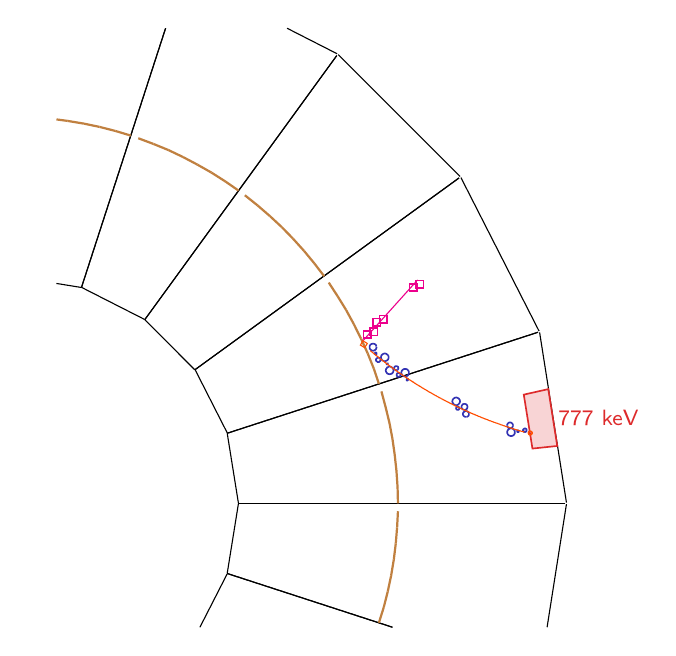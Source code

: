 \definecolor{blue}{RGB}{51,51,179}
\definecolor{red}{RGB}{221,42,43}
\definecolor{orange}{RGB}{192,128,64}
\begin{tikzpicture}[y=-1cm]
\sf
\draw[black] (5.118,23.419) -- (5.26,24.304) -- cycle;
\draw[black] (9.085,22.136) -- (9.426,24.297) -- cycle;
\draw[black] (5.256,24.306) -- (9.406,24.306);
\draw[black] (5.256,24.306) -- (9.406,24.306);
\draw[black] (4.712,22.614) -- (5.118,23.412) -- cycle;
\draw[black] (8.086,20.17) -- (9.078,22.119) -- cycle;
\draw[black] (5.116,23.417) -- (9.064,22.134);
\draw[black] (5.116,23.417) -- (9.064,22.134);
\draw[black] (4.072,21.975) -- (4.705,22.61) -- cycle;
\draw[black] (6.528,18.608) -- (8.075,20.155) -- cycle;
\draw[black] (4.705,22.612) -- (8.062,20.174);
\draw[black] (4.705,22.612) -- (8.062,20.174);
\draw[black] (3.27,21.565) -- (4.068,21.971) -- cycle;
\draw[black] (5.878,18.273) -- (6.513,18.597) -- cycle;
\draw[black] (4.07,21.975) -- (6.509,18.62);
\draw[black] (4.07,21.975) -- (6.509,18.62);
\draw[black] (2.949,21.514) -- (3.264,21.565) -- cycle;
\draw[black] (3.266,21.567) -- (4.335,18.273);
\draw[black] (3.266,21.567) -- (4.335,18.273);
\draw[black] (5.118,25.201) -- (4.771,25.88) -- cycle;
\draw[black] (5.26,24.31) -- (5.118,25.193) -- cycle;
\draw[black] (9.426,24.316) -- (9.18,25.88) -- cycle;
\draw[black] (5.116,25.197) -- (7.216,25.88);
\draw[black] (5.116,25.197) -- (7.216,25.88);
\draw[orange,thick] (7.281,24.102) -- (7.286,24.306) -- cycle;
\draw[orange,thick] (7.267,23.895) -- (7.281,24.102) -- (7.267,23.895) -- (7.281,24.102);
\draw[orange,thick] (7.245,23.692) -- (7.267,23.895) -- cycle;
\draw[orange,thick] (7.216,23.487) -- (7.245,23.692) -- (7.216,23.487) -- (7.245,23.692);
\draw[orange,thick] (7.178,23.285) -- (7.216,23.487) -- cycle;
\draw[orange,thick] (7.129,23.084) -- (7.178,23.285) -- (7.129,23.084) -- (7.178,23.285);
\draw[orange,thick] (7.076,22.885) -- (7.129,23.084) -- cycle;
\draw[orange,thick] (6.979,22.595) -- (7.044,22.79) -- (6.979,22.595) -- (7.044,22.79);
\draw[orange,thick] (6.902,22.403) -- (6.979,22.595) -- cycle;
\draw[orange,thick] (6.818,22.217) -- (6.902,22.403) -- (6.818,22.217) -- (6.902,22.403);
\draw[orange,thick] (6.725,22.03) -- (6.818,22.217) -- cycle;
\draw[orange,thick] (6.627,21.85) -- (6.725,22.03) -- (6.627,21.85) -- (6.725,22.03);
\draw[orange,thick] (6.519,21.675) -- (6.627,21.85) -- cycle;
\draw[orange,thick] (6.407,21.503) -- (6.519,21.675) -- (6.407,21.503) -- (6.519,21.675);
\draw[orange,thick] (6.223,21.258) -- (6.348,21.421) -- cycle;
\draw[orange,thick] (6.092,21.099) -- (6.223,21.258) -- (6.092,21.099) -- (6.223,21.258);
\draw[orange,thick] (5.952,20.944) -- (6.092,21.099) -- cycle;
\draw[orange,thick] (5.81,20.798) -- (5.952,20.944) -- (5.81,20.798) -- (5.952,20.944);
\draw[orange,thick] (5.658,20.657) -- (5.81,20.798) -- cycle;
\draw[orange,thick] (5.503,20.523) -- (5.658,20.657) -- (5.503,20.523) -- (5.658,20.657);
\draw[orange,thick] (5.342,20.394) -- (5.503,20.523) -- cycle;
\draw[orange,thick] (5.093,20.218) -- (5.262,20.335) -- (5.093,20.218) -- (5.262,20.335);
\draw[orange,thick] (4.917,20.106) -- (5.093,20.218) -- cycle;
\draw[orange,thick] (4.739,20.005) -- (4.917,20.106) -- (4.739,20.005) -- (4.917,20.106);
\draw[orange,thick] (4.557,19.909) -- (4.739,20.005) -- cycle;
\draw[orange,thick] (4.371,19.82) -- (4.557,19.909) -- (4.371,19.82) -- (4.557,19.909);
\draw[orange,thick] (4.18,19.742) -- (4.371,19.82) -- cycle;
\draw[orange,thick] (3.988,19.67) -- (4.18,19.742) -- (3.988,19.67) -- (4.18,19.742);
\draw[orange,thick] (3.696,19.577) -- (3.893,19.636) -- cycle;
\draw[orange,thick] (3.497,19.526) -- (3.696,19.577) -- (3.497,19.526) -- (3.696,19.577);
\draw[orange,thick] (3.296,19.484) -- (3.497,19.526) -- cycle;
\draw[orange,thick] (3.092,19.45) -- (3.296,19.484) -- (3.092,19.45) -- (3.296,19.484);
\draw[orange,thick] (2.949,19.431) -- (3.092,19.45) -- cycle;
\draw[orange,thick] (7.106,25.626) -- (7.044,25.823) -- (7.106,25.626) -- (7.044,25.823);
\draw[orange,thick] (7.156,25.428) -- (7.106,25.626) -- cycle;
\draw[orange,thick] (7.199,25.226) -- (7.156,25.428) -- (7.199,25.226) -- (7.156,25.428);
\draw[orange,thick] (7.233,25.023) -- (7.199,25.226) -- cycle;
\draw[orange,thick] (7.258,24.818) -- (7.233,25.023) -- (7.258,24.818) -- (7.233,25.023);
\draw[orange,thick] (7.275,24.613) -- (7.258,24.818) -- cycle;
\draw[orange,thick] (7.286,24.407) -- (7.275,24.613) -- (7.286,24.407) -- (7.275,24.613);
\draw[semithick,blue] (8.065,23.099) -- (8.065,23.097) -- (8.065,23.093) -- (8.062,23.089) -- (8.06,23.086) -- (8.058,23.084) -- (8.056,23.082) -- (8.052,23.08) -- (8.048,23.08) -- (8.045,23.08) -- (8.041,23.08) -- (8.039,23.08) -- (8.035,23.082) -- (8.033,23.084) -- (8.029,23.086) -- (8.029,23.089) -- (8.026,23.093) -- (8.026,23.097) -- (8.024,23.099) -- (8.026,23.103) -- (8.026,23.108) -- (8.029,23.11) -- (8.029,23.112) -- (8.033,23.116) -- (8.035,23.118) -- (8.039,23.12) -- (8.041,23.12) -- (8.045,23.12) -- (8.048,23.12) -- (8.052,23.12) -- (8.056,23.118) -- (8.058,23.116) -- (8.06,23.112) -- (8.062,23.11) -- (8.065,23.108) -- (8.065,23.103) -- cycle;
\draw[semithick,blue] (8.073,23.012) -- (8.073,23.004) -- (8.071,22.993) -- (8.067,22.987) -- (8.062,22.981) -- (8.056,22.974) -- (8.048,22.97) -- (8.041,22.966) -- (8.033,22.964) -- (8.026,22.962) -- (8.016,22.964) -- (8.007,22.966) -- (8.001,22.97) -- (7.995,22.974) -- (7.988,22.981) -- (7.984,22.987) -- (7.98,22.993) -- (7.978,23.004) -- (7.976,23.012) -- (7.978,23.019) -- (7.98,23.027) -- (7.984,23.034) -- (7.988,23.042) -- (7.995,23.048) -- (8.001,23.053) -- (8.007,23.057) -- (8.016,23.059) -- (8.026,23.059) -- (8.033,23.059) -- (8.041,23.057) -- (8.048,23.053) -- (8.056,23.048) -- (8.062,23.042) -- (8.067,23.034) -- (8.071,23.027) -- (8.073,23.019) -- cycle;
\draw[semithick,blue] (8.187,23.173) -- (8.187,23.165) -- (8.187,23.161) -- (8.183,23.152) -- (8.179,23.148) -- (8.175,23.144) -- (8.168,23.139) -- (8.164,23.137) -- (8.156,23.135) -- (8.151,23.135) -- (8.145,23.135) -- (8.136,23.137) -- (8.132,23.139) -- (8.126,23.144) -- (8.122,23.148) -- (8.117,23.152) -- (8.113,23.161) -- (8.111,23.165) -- (8.111,23.173) -- (8.111,23.18) -- (8.113,23.184) -- (8.117,23.192) -- (8.122,23.197) -- (8.126,23.201) -- (8.132,23.205) -- (8.136,23.207) -- (8.145,23.209) -- (8.151,23.209) -- (8.156,23.209);
\draw[semithick,blue] (8.156,23.209) -- (8.164,23.207) -- (8.168,23.205) -- (8.175,23.201) -- (8.179,23.197) -- (8.183,23.192) -- (8.187,23.184) -- (8.187,23.18) -- (8.187,23.173);
\draw[semithick,blue] (8.17,23.082) -- (8.168,23.076) -- (8.166,23.067) -- (8.164,23.063) -- (8.162,23.057) -- (8.156,23.053) -- (8.151,23.048) -- (8.145,23.046) -- (8.139,23.044) -- (8.132,23.044) -- (8.124,23.044) -- (8.12,23.046) -- (8.111,23.048) -- (8.107,23.053) -- (8.103,23.057) -- (8.098,23.063) -- (8.096,23.067) -- (8.094,23.076) -- (8.092,23.082) -- (8.094,23.086) -- (8.096,23.095) -- (8.098,23.099) -- (8.103,23.106) -- (8.107,23.11) -- (8.111,23.114) -- (8.12,23.118) -- (8.124,23.12) -- (8.132,23.12) -- (8.139,23.12) -- (8.145,23.118) -- (8.151,23.114) -- (8.156,23.11) -- (8.162,23.106) -- (8.164,23.099) -- (8.166,23.095) -- (8.168,23.086) -- cycle;
\draw[semithick,blue] (8.771,23.404) -- (8.769,23.393) -- (8.769,23.387) -- (8.765,23.379) -- (8.759,23.372) -- (8.755,23.366) -- (8.746,23.362) -- (8.74,23.357) -- (8.731,23.355) -- (8.723,23.353) -- (8.714,23.355) -- (8.706,23.357) -- (8.697,23.362) -- (8.691,23.366) -- (8.685,23.372) -- (8.68,23.379) -- (8.676,23.387) -- (8.674,23.393) -- (8.674,23.404) -- (8.674,23.412) -- (8.676,23.419) -- (8.68,23.427) -- (8.685,23.436) -- (8.691,23.44) -- (8.697,23.446) -- (8.706,23.448) -- (8.714,23.451) -- (8.723,23.451) -- (8.731,23.451) -- (8.74,23.448) -- (8.746,23.446) -- (8.755,23.44) -- (8.759,23.436) -- (8.765,23.427) -- (8.769,23.419) -- (8.769,23.412) -- cycle;
\draw[semithick,blue] (8.746,23.317) -- (8.746,23.311) -- (8.744,23.305) -- (8.742,23.298) -- (8.738,23.292) -- (8.733,23.288) -- (8.727,23.285) -- (8.723,23.281) -- (8.716,23.279) -- (8.71,23.279) -- (8.704,23.279) -- (8.697,23.281) -- (8.691,23.285) -- (8.685,23.288) -- (8.683,23.292) -- (8.678,23.298) -- (8.674,23.305) -- (8.674,23.311) -- (8.674,23.317);
\draw[semithick,blue] (8.674,23.317) -- (8.674,23.321) -- (8.674,23.33) -- (8.678,23.334) -- (8.683,23.34) -- (8.685,23.345) -- (8.691,23.349) -- (8.697,23.351) -- (8.704,23.351) -- (8.71,23.353) -- (8.716,23.351) -- (8.723,23.351) -- (8.727,23.349) -- (8.733,23.345) -- (8.738,23.34) -- (8.742,23.334) -- (8.744,23.33) -- (8.746,23.321) -- (8.746,23.317);
\draw[semithick,blue] (8.822,23.391) -- (8.822,23.389) -- (8.822,23.387) -- (8.82,23.385) -- (8.82,23.385) -- (8.818,23.383) -- (8.816,23.381) -- (8.814,23.381) -- (8.812,23.381) -- (8.81,23.381) -- (8.81,23.381) -- (8.807,23.381) -- (8.805,23.381) -- (8.803,23.383) -- (8.801,23.385) -- (8.799,23.385) -- (8.799,23.387) -- (8.799,23.389) -- (8.799,23.391) -- (8.799,23.393) -- (8.799,23.393) -- (8.799,23.396) -- (8.801,23.398) -- (8.803,23.4) -- (8.805,23.4) -- (8.807,23.402) -- (8.81,23.402) -- (8.81,23.402) -- (8.812,23.402) -- (8.814,23.402) -- (8.816,23.4) -- (8.818,23.4) -- (8.82,23.398) -- (8.82,23.396) -- (8.822,23.393) -- (8.822,23.393) -- cycle;
\draw[semithick,blue] (8.92,23.379) -- (8.92,23.374) -- (8.918,23.37) -- (8.918,23.366) -- (8.915,23.364) -- (8.913,23.362) -- (8.909,23.36) -- (8.905,23.357) -- (8.903,23.355) -- (8.898,23.355) -- (8.894,23.355) -- (8.89,23.357) -- (8.886,23.36) -- (8.886,23.362) -- (8.882,23.364) -- (8.879,23.366) -- (8.877,23.37) -- (8.875,23.374) -- (8.875,23.379) -- (8.875,23.383) -- (8.877,23.385) -- (8.879,23.389) -- (8.882,23.393) -- (8.886,23.393) -- (8.886,23.398) -- (8.89,23.398) -- (8.894,23.4) -- (8.898,23.4) -- (8.903,23.4) -- (8.905,23.398) -- (8.909,23.398) -- (8.913,23.393) -- (8.915,23.393) -- (8.918,23.389) -- (8.918,23.385) -- (8.92,23.383) -- cycle;
\draw[semithick,blue] (7.415,22.735) -- (7.415,22.733) -- (7.415,22.731) -- (7.415,22.729) -- (7.413,22.729) -- (7.413,22.729) -- (7.41,22.727) -- (7.408,22.725) -- (7.406,22.725);
\draw[semithick,blue] (7.406,22.725) -- (7.404,22.725) -- (7.404,22.727) -- (7.402,22.727) -- (7.4,22.729) -- (7.398,22.729) -- (7.398,22.729) -- (7.396,22.731) -- (7.396,22.733) -- (7.396,22.735) -- (7.396,22.737) -- (7.396,22.739) -- (7.398,22.739) -- (7.398,22.741) -- (7.4,22.741) -- (7.402,22.744) -- (7.404,22.744) -- (7.404,22.746) -- (7.406,22.746) -- (7.408,22.746) -- (7.41,22.744) -- (7.413,22.741) -- (7.413,22.741) -- (7.415,22.739) -- (7.415,22.739) -- (7.415,22.737) -- (7.415,22.735);
\draw[semithick,blue] (7.063,22.485) -- (7.063,22.479) -- (7.063,22.475) -- (7.061,22.471) -- (7.057,22.466) -- (7.053,22.464) -- (7.051,22.46) -- (7.044,22.458) -- (7.042,22.456) -- (7.036,22.456) -- (7.032,22.456) -- (7.025,22.458) -- (7.023,22.46) -- (7.019,22.464) -- (7.015,22.466) -- (7.01,22.471) -- (7.01,22.475) -- (7.008,22.479) -- (7.008,22.485) -- (7.008,22.49) -- (7.01,22.494) -- (7.01,22.498) -- (7.015,22.502) -- (7.019,22.504) -- (7.023,22.509) -- (7.025,22.511) -- (7.032,22.513) -- (7.036,22.513) -- (7.042,22.513) -- (7.044,22.511) -- (7.051,22.509) -- (7.053,22.504) -- (7.057,22.502) -- (7.061,22.498) -- (7.063,22.494) -- (7.063,22.49) -- cycle;
\draw[semithick,blue] (7.015,22.403) -- (7.015,22.401) -- (7.013,22.399) -- (7.013,22.399) -- (7.01,22.396) -- (7.01,22.394) -- (7.01,22.394) -- (7.008,22.392) -- (7.006,22.392) -- (7.002,22.392) -- (7.0,22.392) -- (7.0,22.392) -- (6.998,22.394) -- (6.996,22.394) -- (6.996,22.396) -- (6.993,22.399) -- (6.993,22.399) -- (6.991,22.401) -- (6.991,22.403) -- (6.991,22.405) -- (6.993,22.407) -- (6.993,22.409) -- (6.996,22.411) -- (6.996,22.411) -- (6.998,22.413) -- (7.0,22.413) -- (7.0,22.413) -- (7.002,22.416) -- (7.006,22.413) -- (7.008,22.413) -- (7.01,22.413) -- (7.01,22.411) -- (7.01,22.411) -- (7.013,22.409) -- (7.013,22.407) -- (7.015,22.405) -- cycle;
\draw[semithick,blue] (7.013,22.324) -- (7.013,22.316);
\draw[semithick,blue] (7.013,22.316) -- (7.01,22.308) -- (7.008,22.301) -- (7.004,22.293) -- (6.998,22.288) -- (6.991,22.284) -- (6.985,22.282) -- (6.979,22.28) -- (6.97,22.278) -- (6.962,22.28) -- (6.955,22.282) -- (6.947,22.284) -- (6.941,22.288) -- (6.936,22.293) -- (6.93,22.301) -- (6.928,22.308) -- (6.926,22.316) -- (6.926,22.324) -- (6.926,22.331) -- (6.928,22.337) -- (6.93,22.346) -- (6.936,22.352) -- (6.941,22.358) -- (6.947,22.36) -- (6.955,22.365) -- (6.962,22.367) -- (6.97,22.369) -- (6.979,22.367) -- (6.985,22.365) -- (6.991,22.36) -- (6.998,22.358) -- (7.004,22.352) -- (7.008,22.346) -- (7.01,22.337) -- (7.013,22.331) -- (7.013,22.324);
\draw[semithick,blue] (7.228,22.619) -- (7.228,22.61) -- (7.226,22.602) -- (7.222,22.595) -- (7.218,22.589) -- (7.211,22.581) -- (7.205,22.578) -- (7.197,22.574) -- (7.19,22.57) -- (7.182,22.57) -- (7.171,22.57) -- (7.163,22.574) -- (7.156,22.578) -- (7.148,22.581) -- (7.144,22.589) -- (7.14,22.595) -- (7.135,22.602) -- (7.133,22.61) -- (7.131,22.619) -- (7.133,22.627) -- (7.135,22.636) -- (7.14,22.644) -- (7.144,22.65) -- (7.148,22.655) -- (7.156,22.661) -- (7.163,22.663) -- (7.171,22.665) -- (7.182,22.667) -- (7.19,22.665) -- (7.197,22.663) -- (7.205,22.661) -- (7.211,22.655) -- (7.218,22.65) -- (7.222,22.644) -- (7.226,22.636) -- (7.228,22.627) -- cycle;
\draw[semithick,blue] (7.156,22.536) -- (7.156,22.534) -- (7.156,22.532) -- (7.154,22.532) -- (7.154,22.53) -- (7.152,22.53) -- (7.15,22.53) -- (7.148,22.53) -- (7.148,22.53) -- (7.146,22.532) -- (7.146,22.534) -- (7.144,22.534) -- (7.144,22.536) -- (7.144,22.538) -- (7.146,22.538) -- (7.146,22.538) -- (7.148,22.538) -- (7.148,22.54) -- (7.148,22.54) -- (7.15,22.54) -- (7.152,22.54) -- (7.154,22.538) -- (7.156,22.538) -- (7.156,22.538) -- cycle;
\draw[semithick,blue] (7.167,22.451) -- (7.167,22.443) -- (7.165,22.435) -- (7.161,22.428);
\draw[semithick,blue] (7.161,22.428) -- (7.156,22.422) -- (7.148,22.416) -- (7.142,22.411) -- (7.135,22.407) -- (7.129,22.405) -- (7.118,22.403) -- (7.11,22.405) -- (7.101,22.407) -- (7.095,22.411) -- (7.087,22.416) -- (7.082,22.422) -- (7.076,22.428) -- (7.074,22.435) -- (7.072,22.443) -- (7.07,22.451) -- (7.072,22.462) -- (7.074,22.468) -- (7.076,22.477) -- (7.082,22.485) -- (7.087,22.49) -- (7.095,22.494) -- (7.101,22.498) -- (7.11,22.5) -- (7.118,22.5) -- (7.129,22.5) -- (7.135,22.498) -- (7.142,22.494) -- (7.148,22.49) -- (7.156,22.485) -- (7.161,22.477) -- (7.165,22.468) -- (7.167,22.462) -- (7.167,22.451);
\draw[semithick,blue] (7.317,22.676) -- (7.317,22.672) -- (7.317,22.665) -- (7.315,22.663) -- (7.313,22.659) -- (7.309,22.655) -- (7.307,22.653) -- (7.303,22.653) -- (7.298,22.65) -- (7.294,22.65) -- (7.288,22.65) -- (7.286,22.653) -- (7.281,22.653) -- (7.277,22.655) -- (7.275,22.659) -- (7.273,22.663) -- (7.271,22.665) -- (7.269,22.672) -- (7.269,22.676) -- (7.269,22.68) -- (7.271,22.684) -- (7.273,22.686) -- (7.275,22.691) -- (7.277,22.695) -- (7.281,22.697) -- (7.286,22.699) -- (7.288,22.699) -- (7.294,22.699) -- (7.298,22.699) -- (7.303,22.699) -- (7.307,22.697) -- (7.309,22.695) -- (7.313,22.691) -- (7.315,22.686) -- (7.317,22.684) -- (7.317,22.68) -- cycle;
\draw[semithick,blue] (7.29,22.591) -- (7.29,22.585) -- (7.288,22.581) -- (7.288,22.576) -- (7.286,22.572) -- (7.281,22.57) -- (7.277,22.568) -- (7.273,22.564) -- (7.269,22.564) -- (7.264,22.564) -- (7.26,22.564) -- (7.254,22.564) -- (7.252,22.568) -- (7.247,22.57) -- (7.245,22.572) -- (7.241,22.576) -- (7.239,22.581) -- (7.237,22.585) -- (7.237,22.591) -- (7.237,22.593) -- (7.239,22.6) -- (7.241,22.602) -- (7.245,22.606) -- (7.247,22.61) -- (7.252,22.612) -- (7.254,22.614) -- (7.26,22.617) -- (7.264,22.617) -- (7.269,22.617) -- (7.273,22.614) -- (7.277,22.612) -- (7.281,22.61);
\draw[semithick,blue] (7.281,22.61) -- (7.286,22.606) -- (7.288,22.602) -- (7.288,22.6) -- (7.29,22.593) -- (7.29,22.591);
\draw[semithick,blue] (7.425,22.646) -- (7.425,22.64) -- (7.423,22.631) -- (7.419,22.623) -- (7.415,22.617) -- (7.408,22.61) -- (7.402,22.606) -- (7.394,22.602) -- (7.385,22.6) -- (7.379,22.6) -- (7.37,22.6) -- (7.36,22.602) -- (7.353,22.606) -- (7.347,22.61) -- (7.341,22.617) -- (7.336,22.623) -- (7.332,22.631) -- (7.33,22.64) -- (7.328,22.646) -- (7.33,22.655) -- (7.332,22.663) -- (7.336,22.672) -- (7.341,22.678) -- (7.347,22.684) -- (7.353,22.689) -- (7.36,22.693) -- (7.37,22.695) -- (7.379,22.697) -- (7.385,22.695) -- (7.394,22.693) -- (7.402,22.689) -- (7.408,22.684) -- (7.415,22.678) -- (7.419,22.672) -- (7.423,22.663) -- (7.425,22.655) -- cycle;
\draw[semithick,magenta] (7.529,21.52) rectangle (7.434,21.613);
\draw[semithick,magenta] (7.609,21.478) rectangle (7.514,21.573);
\draw[semithick,magenta] (6.945,22.115) rectangle (6.85,22.21);
\draw[semithick,magenta] (7.025,22.079) rectangle (6.93,22.174);
\draw[semithick,magenta] (7.065,21.958) rectangle (6.97,22.054);
\draw[semithick,magenta] (7.146,21.92) rectangle (7.051,22.015);
\draw[magenta] (6.841,22.242) -- (7.536,21.469);
\draw[semithick,red, fill=red!20] (8.994,23.611) -- (8.884,22.926) -- (9.195,22.856) -- (9.309,23.578) -- cycle;
\definecolor{penColor}{rgb}{1,0.302,0}
\draw[penColor] (6.934,22.367) -- (6.936,22.369) -- (6.941,22.373) -- (6.947,22.377) -- (6.949,22.38) -- (6.953,22.382) -- (6.957,22.386) -- (6.962,22.388) -- (6.966,22.392) -- (6.97,22.396) -- (6.974,22.399) -- (6.979,22.403) -- (6.981,22.407) -- (6.987,22.411) -- (6.989,22.411) -- (6.993,22.416) -- (7.0,22.42) -- (7.002,22.422) -- (7.006,22.426) -- (7.01,22.43) -- (7.015,22.432) -- (7.019,22.437) -- (7.023,22.439) -- (7.027,22.441) -- (7.032,22.445) -- (7.036,22.449) -- (7.04,22.451) -- (7.042,22.456) -- (7.048,22.46) -- (7.053,22.464) -- (7.055,22.464) -- (7.061,22.468) -- (7.063,22.473) -- (7.068,22.475) -- (7.074,22.479) -- (7.076,22.483) -- (7.08,22.485) -- (7.087,22.487) -- (7.089,22.492) -- (7.093,22.494) -- (7.097,22.498) -- (7.101,22.502) -- (7.106,22.504) -- (7.11,22.507) -- (7.114,22.511) -- (7.118,22.515) -- (7.123,22.517) -- (7.127,22.519) -- (7.131,22.523) -- (7.135,22.528) -- (7.14,22.53) -- (7.144,22.534) -- (7.148,22.536) -- (7.152,22.538) -- (7.156,22.543) -- (7.159,22.547) -- (7.165,22.549) -- (7.169,22.551) -- (7.171,22.555) -- (7.178,22.557) -- (7.182,22.562) -- (7.186,22.566) -- (7.19,22.568) -- (7.192,22.57) -- (7.199,22.574) -- (7.201,22.578) -- (7.207,22.581) -- (7.211,22.583) -- (7.214,22.587) -- (7.22,22.591) -- (7.222,22.591) -- (7.228,22.595) -- (7.233,22.6) -- (7.237,22.602) -- (7.241,22.604) -- (7.245,22.608) -- (7.25,22.61) -- (7.254,22.614) -- (7.258,22.617) -- (7.262,22.621) -- (7.267,22.623) -- (7.271,22.627) -- (7.275,22.629) -- (7.279,22.634) -- (7.283,22.636) -- (7.288,22.638) -- (7.292,22.642) -- (7.298,22.644) -- (7.3,22.648) -- (7.305,22.65) -- (7.309,22.653) -- (7.313,22.657) -- (7.317,22.659) -- (7.322,22.663) -- (7.328,22.665) -- (7.33,22.669) -- (7.336,22.672) -- (7.341,22.676) -- (7.345,22.678) -- (7.349,22.68) -- (7.351,22.684) -- (7.358,22.686) -- (7.36,22.689) -- (7.366,22.693) -- (7.37,22.697);
\draw[penColor] (7.37,22.697) -- (7.374,22.697) -- (7.379,22.701) -- (7.383,22.705) -- (7.387,22.705) -- (7.394,22.71) -- (7.396,22.714) -- (7.402,22.716) -- (7.404,22.718) -- (7.41,22.722) -- (7.413,22.725) -- (7.419,22.729) -- (7.423,22.731) -- (7.427,22.733) -- (7.432,22.737) -- (7.436,22.739) -- (7.44,22.741) -- (7.446,22.746) -- (7.449,22.748) -- (7.455,22.75) -- (7.457,22.754) -- (7.463,22.756) -- (7.465,22.758) -- (7.472,22.761) -- (7.476,22.765) -- (7.48,22.769) -- (7.485,22.769) -- (7.489,22.773) -- (7.493,22.777) -- (7.499,22.78) -- (7.501,22.782) -- (7.508,22.784) -- (7.51,22.788) -- (7.516,22.79) -- (7.518,22.792) -- (7.525,22.797) -- (7.529,22.799) -- (7.533,22.803) -- (7.537,22.803) -- (7.542,22.807) -- (7.546,22.811) -- (7.552,22.811) -- (7.556,22.816) -- (7.561,22.818) -- (7.565,22.822) -- (7.569,22.822) -- (7.573,22.826) -- (7.578,22.828) -- (7.582,22.832) -- (7.586,22.835) -- (7.592,22.837) -- (7.595,22.841) -- (7.601,22.843) -- (7.605,22.845) -- (7.609,22.847) -- (7.616,22.852) -- (7.618,22.854) -- (7.624,22.856) -- (7.626,22.858) -- (7.633,22.862) -- (7.637,22.864) -- (7.641,22.866) -- (7.645,22.868) -- (7.65,22.873) -- (7.656,22.875) -- (7.658,22.877) -- (7.664,22.881) -- (7.669,22.883) -- (7.673,22.888) -- (7.677,22.888) -- (7.681,22.892) -- (7.688,22.894) -- (7.69,22.898) -- (7.696,22.898) -- (7.7,22.9) -- (7.705,22.904) -- (7.711,22.907) -- (7.713,22.909) -- (7.719,22.911) -- (7.724,22.915) -- (7.728,22.917) -- (7.732,22.919) -- (7.736,22.921) -- (7.741,22.926) -- (7.747,22.928) -- (7.751,22.93) -- (7.755,22.932) -- (7.76,22.936) -- (7.764,22.938) -- (7.77,22.94) -- (7.775,22.943) -- (7.779,22.945) -- (7.783,22.949) -- (7.787,22.951) -- (7.794,22.953) -- (7.796,22.955) -- (7.802,22.959) -- (7.804,22.962) -- (7.811,22.962) -- (7.817,22.966) -- (7.819,22.968) -- (7.825,22.97) -- (7.83,22.972) -- (7.834,22.974) -- (7.838,22.979);
\draw[penColor] (7.838,22.979) -- (7.844,22.981) -- (7.846,22.983) -- (7.853,22.985) -- (7.857,22.987) -- (7.861,22.991) -- (7.868,22.993) -- (7.87,22.995) -- (7.876,22.998) -- (7.88,23.0) -- (7.885,23.004) -- (7.889,23.004) -- (7.895,23.008) -- (7.899,23.01) -- (7.904,23.012) -- (7.91,23.015) -- (7.912,23.017) -- (7.918,23.019) -- (7.923,23.023) -- (7.927,23.023) -- (7.933,23.025) -- (7.935,23.029) -- (7.942,23.031) -- (7.946,23.034) -- (7.95,23.036) -- (7.954,23.038) -- (7.961,23.04) -- (7.963,23.044) -- (7.969,23.046) -- (7.976,23.046) -- (7.978,23.05) -- (7.984,23.053) -- (7.988,23.055) -- (7.993,23.057) -- (7.997,23.059) -- (8.003,23.061) -- (8.005,23.065) -- (8.012,23.067) -- (8.016,23.067) -- (8.022,23.072) -- (8.026,23.074) -- (8.031,23.076) -- (8.037,23.078) -- (8.039,23.08) -- (8.045,23.082) -- (8.05,23.084) -- (8.054,23.086) -- (8.058,23.089) -- (8.065,23.091) -- (8.069,23.095) -- (8.073,23.097) -- (8.079,23.099) -- (8.084,23.099) -- (8.088,23.103) -- (8.092,23.106) -- (8.098,23.108) -- (8.1,23.11) -- (8.107,23.112) -- (8.111,23.114) -- (8.115,23.116) -- (8.122,23.118) -- (8.126,23.12) -- (8.132,23.122) -- (8.134,23.125) -- (8.141,23.127) -- (8.145,23.129) -- (8.149,23.131) -- (8.153,23.133) -- (8.16,23.135) -- (8.164,23.137) -- (8.168,23.139) -- (8.175,23.142) -- (8.179,23.144) -- (8.185,23.146) -- (8.187,23.15) -- (8.194,23.152) -- (8.198,23.152) -- (8.202,23.154) -- (8.206,23.156) -- (8.213,23.161) -- (8.217,23.163) -- (8.221,23.163) -- (8.227,23.165) -- (8.232,23.167) -- (8.238,23.171) -- (8.24,23.173) -- (8.247,23.173) -- (8.251,23.175) -- (8.257,23.177) -- (8.259,23.18) -- (8.266,23.182) -- (8.27,23.184) -- (8.276,23.186) -- (8.28,23.188) -- (8.285,23.19) -- (8.291,23.192) -- (8.295,23.192) -- (8.299,23.197) -- (8.304,23.199) -- (8.31,23.201) -- (8.314,23.203) -- (8.319,23.205) -- (8.323,23.205) -- (8.329,23.207) -- (8.333,23.211);
\draw[penColor] (8.333,23.211) -- (8.338,23.213) -- (8.344,23.216) -- (8.348,23.216) -- (8.354,23.218) -- (8.357,23.22) -- (8.363,23.222) -- (8.367,23.224) -- (8.374,23.226) -- (8.378,23.228) -- (8.382,23.23) -- (8.386,23.233) -- (8.393,23.235) -- (8.399,23.235) -- (8.401,23.237) -- (8.407,23.239) -- (8.412,23.241) -- (8.418,23.243) -- (8.422,23.245) -- (8.426,23.245) -- (8.431,23.247) -- (8.437,23.252) -- (8.441,23.254) -- (8.445,23.256) -- (8.452,23.258) -- (8.456,23.258) -- (8.462,23.26) -- (8.467,23.262) -- (8.471,23.264) -- (8.475,23.266) -- (8.481,23.269) -- (8.486,23.269) -- (8.492,23.271) -- (8.494,23.273) -- (8.501,23.275) -- (8.505,23.277) -- (8.511,23.279) -- (8.515,23.279) -- (8.52,23.281) -- (8.524,23.283) -- (8.53,23.285) -- (8.534,23.288) -- (8.541,23.288) -- (8.545,23.29) -- (8.549,23.292) -- (8.556,23.294) -- (8.56,23.296) -- (8.566,23.298) -- (8.568,23.298) -- (8.575,23.3) -- (8.579,23.302) -- (8.585,23.305) -- (8.589,23.307) -- (8.596,23.309) -- (8.598,23.311) -- (8.604,23.311) -- (8.611,23.313) -- (8.615,23.315) -- (8.621,23.317) -- (8.625,23.319) -- (8.63,23.321) -- (8.634,23.321) -- (8.64,23.324) -- (8.644,23.326) -- (8.651,23.328) -- (8.653,23.33) -- (8.659,23.332) -- (8.664,23.332) -- (8.67,23.334) -- (8.674,23.336) -- (8.68,23.336) -- (8.683,23.338) -- (8.689,23.34) -- (8.693,23.34) -- (8.7,23.343) -- (8.704,23.345) -- (8.71,23.347) -- (8.714,23.349) -- (8.719,23.351) -- (8.725,23.351) -- (8.729,23.353) -- (8.735,23.355) -- (8.74,23.355) -- (8.746,23.357) -- (8.748,23.36) -- (8.755,23.362) -- (8.759,23.364) -- (8.765,23.364) -- (8.769,23.366) -- (8.776,23.368) -- (8.78,23.368) -- (8.784,23.37) -- (8.788,23.372) -- (8.795,23.374) -- (8.799,23.374) -- (8.805,23.376) -- (8.81,23.379) -- (8.816,23.381) -- (8.82,23.381) -- (8.824,23.383) -- (8.831,23.385) -- (8.835,23.385) -- (8.841,23.387) -- (8.846,23.389) -- (8.852,23.389);
\draw[penColor] (8.852,23.389) -- (8.854,23.391) -- (8.86,23.393) -- (8.865,23.393) -- (8.871,23.396) -- (8.875,23.398) -- (8.882,23.398) -- (8.886,23.4) -- (8.89,23.402) -- (8.892,23.402);
\draw[penColor] (6.841,22.242) -- (6.896,22.276) -- (6.864,22.329) -- (6.809,22.297) -- (6.841,22.242) -- (6.896,22.276) -- (6.864,22.329) -- (6.809,22.297) -- cycle;
\draw[penColor] (8.989,23.415) -- (8.987,23.408) -- (8.987,23.404) -- (8.985,23.402) -- (8.983,23.4) -- (8.981,23.396) -- (8.977,23.393) -- (8.973,23.393) -- (8.968,23.391) -- (8.966,23.391) -- (8.962,23.391) -- (8.958,23.393) -- (8.956,23.393) -- (8.951,23.396) -- (8.947,23.4) -- (8.947,23.402) -- (8.945,23.404) -- (8.945,23.408) -- (8.943,23.415) -- (8.945,23.417) -- (8.945,23.421) -- (8.947,23.425) -- (8.947,23.427) -- (8.951,23.429) -- (8.956,23.431) -- (8.958,23.434) -- (8.962,23.436) -- (8.966,23.436) -- (8.968,23.436) -- (8.973,23.434) -- (8.977,23.431) -- (8.981,23.429) -- (8.983,23.427) -- (8.985,23.425) -- (8.987,23.421) -- (8.987,23.417) -- cycle;
\draw[penColor] (8.992,23.415) -- (8.992,23.408) -- (8.989,23.404) -- (8.987,23.402) -- (8.985,23.398) -- (8.981,23.393) -- (8.979,23.393) -- (8.975,23.391) -- (8.968,23.389) -- (8.966,23.389) -- (8.962,23.389) -- (8.958,23.391) -- (8.954,23.393) -- (8.949,23.393) -- (8.947,23.398) -- (8.945,23.402) -- (8.943,23.404) -- (8.941,23.408) -- (8.941,23.415) -- (8.941,23.417) -- (8.943,23.421) -- (8.945,23.427) -- (8.947,23.427) -- (8.949,23.431) -- (8.954,23.436) -- (8.958,23.438) -- (8.962,23.438) -- (8.966,23.438) -- (8.968,23.438) -- (8.975,23.438) -- (8.979,23.436) -- (8.981,23.431) -- (8.985,23.427) -- (8.987,23.427) -- (8.989,23.421) -- (8.992,23.417) -- cycle;

\path (9.2,23.324) node[text=red,anchor=base west] {\footnotesize{}777 keV};

\end{tikzpicture}%

%% Configure (x)emacs for this file ...
%% Local Variables:
%% mode: latex
%% End:

